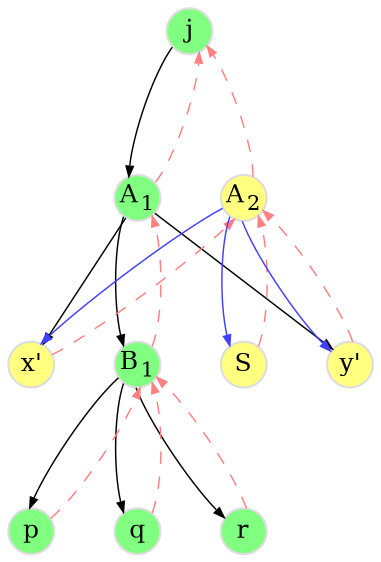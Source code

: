 digraph d {
	graph [
		rankdir="TB"
		bgcolor="white"
		color="white"
		nodesep="0.4"
		ranksep="0.8"
	];

	node [
		fontsize="12"
		style="solid"
		width="0.3"
		height="0.3"
		fixedsize="true"
		penwidth="1.0"
		color="#DDDDDD"
	];

	edge [
		penwidth="0.7"
		color="#000000"
		arrowsize="0.5"
	];

	j  [ label=<j>             style="filled" fillcolor="#80ff80" ];
	a1 [ label=<A<SUB>1</SUB>> style="filled" fillcolor="#80ff80" ];
	x  [ label=<x'>            style="filled" fillcolor="#ffff80" ];
	b1 [ label=<B<SUB>1</SUB>> style="filled" fillcolor="#80ff80" ];
	s  [ label=<S>             style="filled" fillcolor="#ffff80" ];
	y  [ label=<y'>            style="filled" fillcolor="#ffff80" ];
	p  [ label=<p>             style="filled" fillcolor="#80ff80" ];
	q  [ label=<q>             style="filled" fillcolor="#80ff80" ];
	r  [ label=<r>             style="filled" fillcolor="#80ff80" ];
	a2 [ label=<A<SUB>2</SUB>> style="filled" fillcolor="#ffff80" ];

	j  -> a1;
	a1 -> j   [ color="#ff8080" style=dashed ];
	a1 -> x;
	x  -> a2  [ color="#ff8080" style=dashed constraint=false ];
	a1 -> b1;
	b1 -> a1  [ color="#ff8080" style=dashed ];
	a1 -> y;
	y  -> a2  [ color="#ff8080" style=dashed constraint=false ];
	b1 -> p;
	p  -> b1  [ color="#ff8080" style=dashed ];
	b1 -> q;
	q  -> b1  [ color="#ff8080" style=dashed ];
	b1 -> r;
	r  -> b1  [ color="#ff8080" style=dashed ];

	j -> a2 [ style=invis ];

	a2 -> j  [ color="#ff8080" style=dashed     ];
	a2 -> x  [ color="#4040ff" constraint=false ];
	a2 -> s  [ color="#4040ff" constraint=false ];
	a2 -> y  [ color="#4040ff" constraint=false ];
	s  -> a2 [ color="#ff8080" style=dashed constraint=false ];

	x -> b1 -> s -> y [ style=invis ];
	{ rank=same x b1 s y }
}

